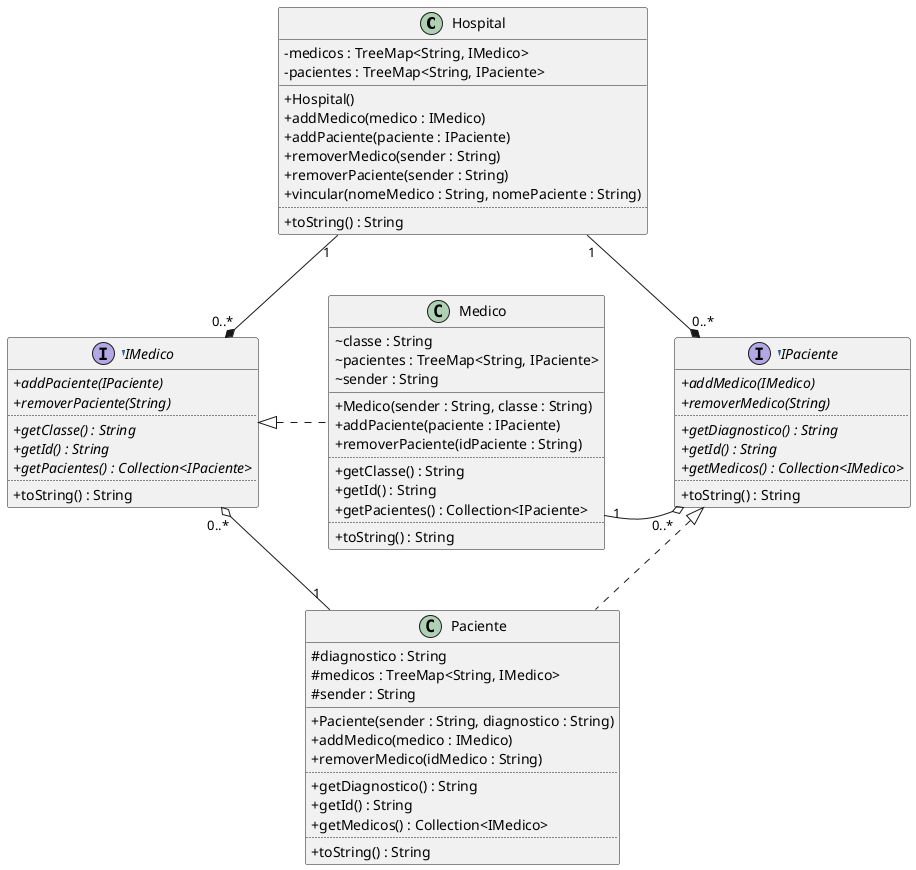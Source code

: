 @startuml diagrama
skinparam classAttributeIconSize 0
skinparam nodesep 70
skinparam ranksep 60
class Hospital {
  - medicos : TreeMap<String, IMedico>
  - pacientes : TreeMap<String, IPaciente>
  __
  + Hospital()
  + addMedico(medico : IMedico)
  + addPaciente(paciente : IPaciente)
  + removerMedico(sender : String)
  + removerPaciente(sender : String)
  + vincular(nomeMedico : String, nomePaciente : String)
  ..
  + toString() : String
}
~interface IMedico {
  + addPaciente(IPaciente) {abstract}
  + removerPaciente(String) {abstract}
  ..
  + getClasse() : String {abstract}
  + getId() : String {abstract}
  + getPacientes() : Collection<IPaciente> {abstract}
  ..
  + toString() : String
}
~interface IPaciente {
  + addMedico(IMedico) {abstract}
  + removerMedico(String) {abstract}
  ..
  + getDiagnostico() : String {abstract}
  + getId() : String {abstract}
  + getMedicos() : Collection<IMedico> {abstract}
  ..
  + toString() : String
}
class Medico {
  ~ classe : String
  ~ pacientes : TreeMap<String, IPaciente>
  ~ sender : String
  __
  + Medico(sender : String, classe : String)
  + addPaciente(paciente : IPaciente)
  + removerPaciente(idPaciente : String)
  ..
  + getClasse() : String
  + getId() : String
  + getPacientes() : Collection<IPaciente>
  ..
  + toString() : String
}
class Paciente {
  # diagnostico : String
  # medicos : TreeMap<String, IMedico>
  # sender : String
  __
  + Paciente(sender : String, diagnostico : String)
  + addMedico(medico : IMedico)
  + removerMedico(idMedico : String)
  ..
  + getDiagnostico() : String
  + getId() : String
  + getMedicos() : Collection<IMedico>
  ..
  + toString() : String
}

Medico .u|> IMedico 
IPaciente <|.. Paciente 
Medico "1" -o "0..*" IPaciente
Medico "1" -[hidden]-----> "0..*" IPaciente
IMedico "0..*" o- "1" Paciente
Hospital "1" --* "0..*" IMedico
Hospital "1" -* "0..*" IPaciente

@enduml
